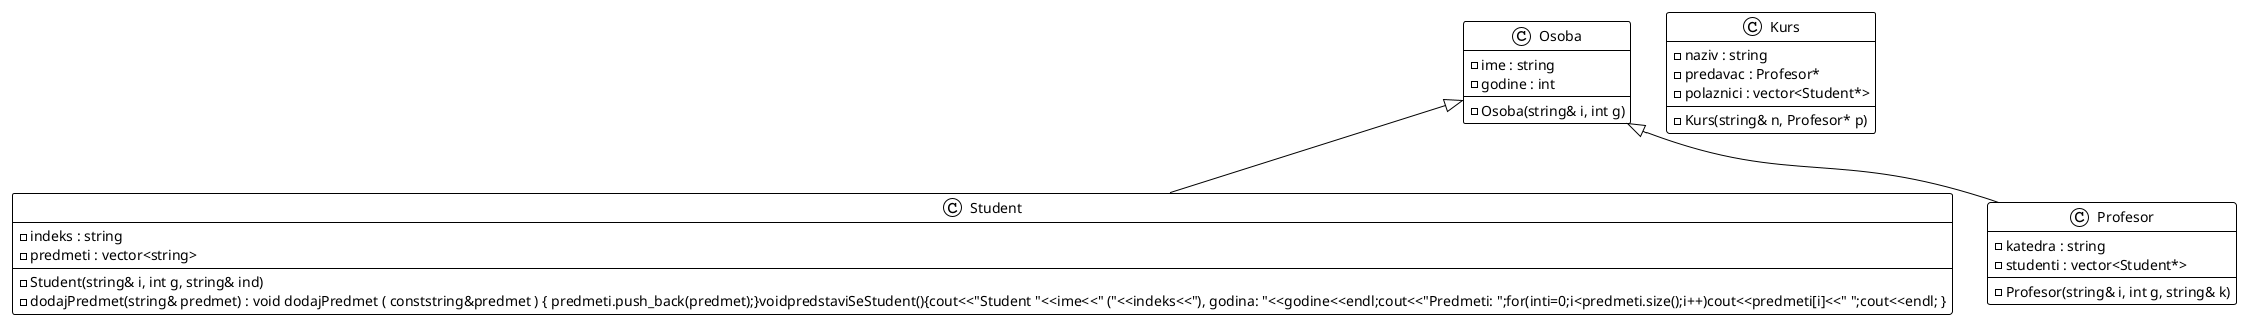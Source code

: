 @startuml
!theme plain

class Osoba {
  - ime : string
  - godine : int
  - Osoba(string& i, int g)
}

class Student {
  - indeks : string
  - predmeti : vector<string>
  - Student(string& i, int g, string& ind)
  - dodajPredmet(string& predmet) : void dodajPredmet ( conststring&predmet ) { predmeti.push_back(predmet);}voidpredstaviSeStudent(){cout<<"Student "<<ime<<" ("<<indeks<<"), godina: "<<godine<<endl;cout<<"Predmeti: ";for(inti=0;i<predmeti.size();i++)cout<<predmeti[i]<<" ";cout<<endl; }
}

class Profesor {
  - katedra : string
  - studenti : vector<Student*>
  - Profesor(string& i, int g, string& k)
}

class Kurs {
  - naziv : string
  - predavac : Profesor*
  - polaznici : vector<Student*>
  - Kurs(string& n, Profesor* p)
}

Osoba <|-- Student
Osoba <|-- Profesor
@enduml